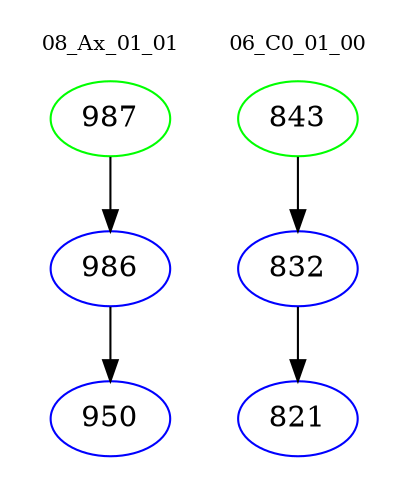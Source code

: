 digraph{
subgraph cluster_0 {
color = white
label = "08_Ax_01_01";
fontsize=10;
T0_987 [label="987", color="green"]
T0_987 -> T0_986 [color="black"]
T0_986 [label="986", color="blue"]
T0_986 -> T0_950 [color="black"]
T0_950 [label="950", color="blue"]
}
subgraph cluster_1 {
color = white
label = "06_C0_01_00";
fontsize=10;
T1_843 [label="843", color="green"]
T1_843 -> T1_832 [color="black"]
T1_832 [label="832", color="blue"]
T1_832 -> T1_821 [color="black"]
T1_821 [label="821", color="blue"]
}
}
